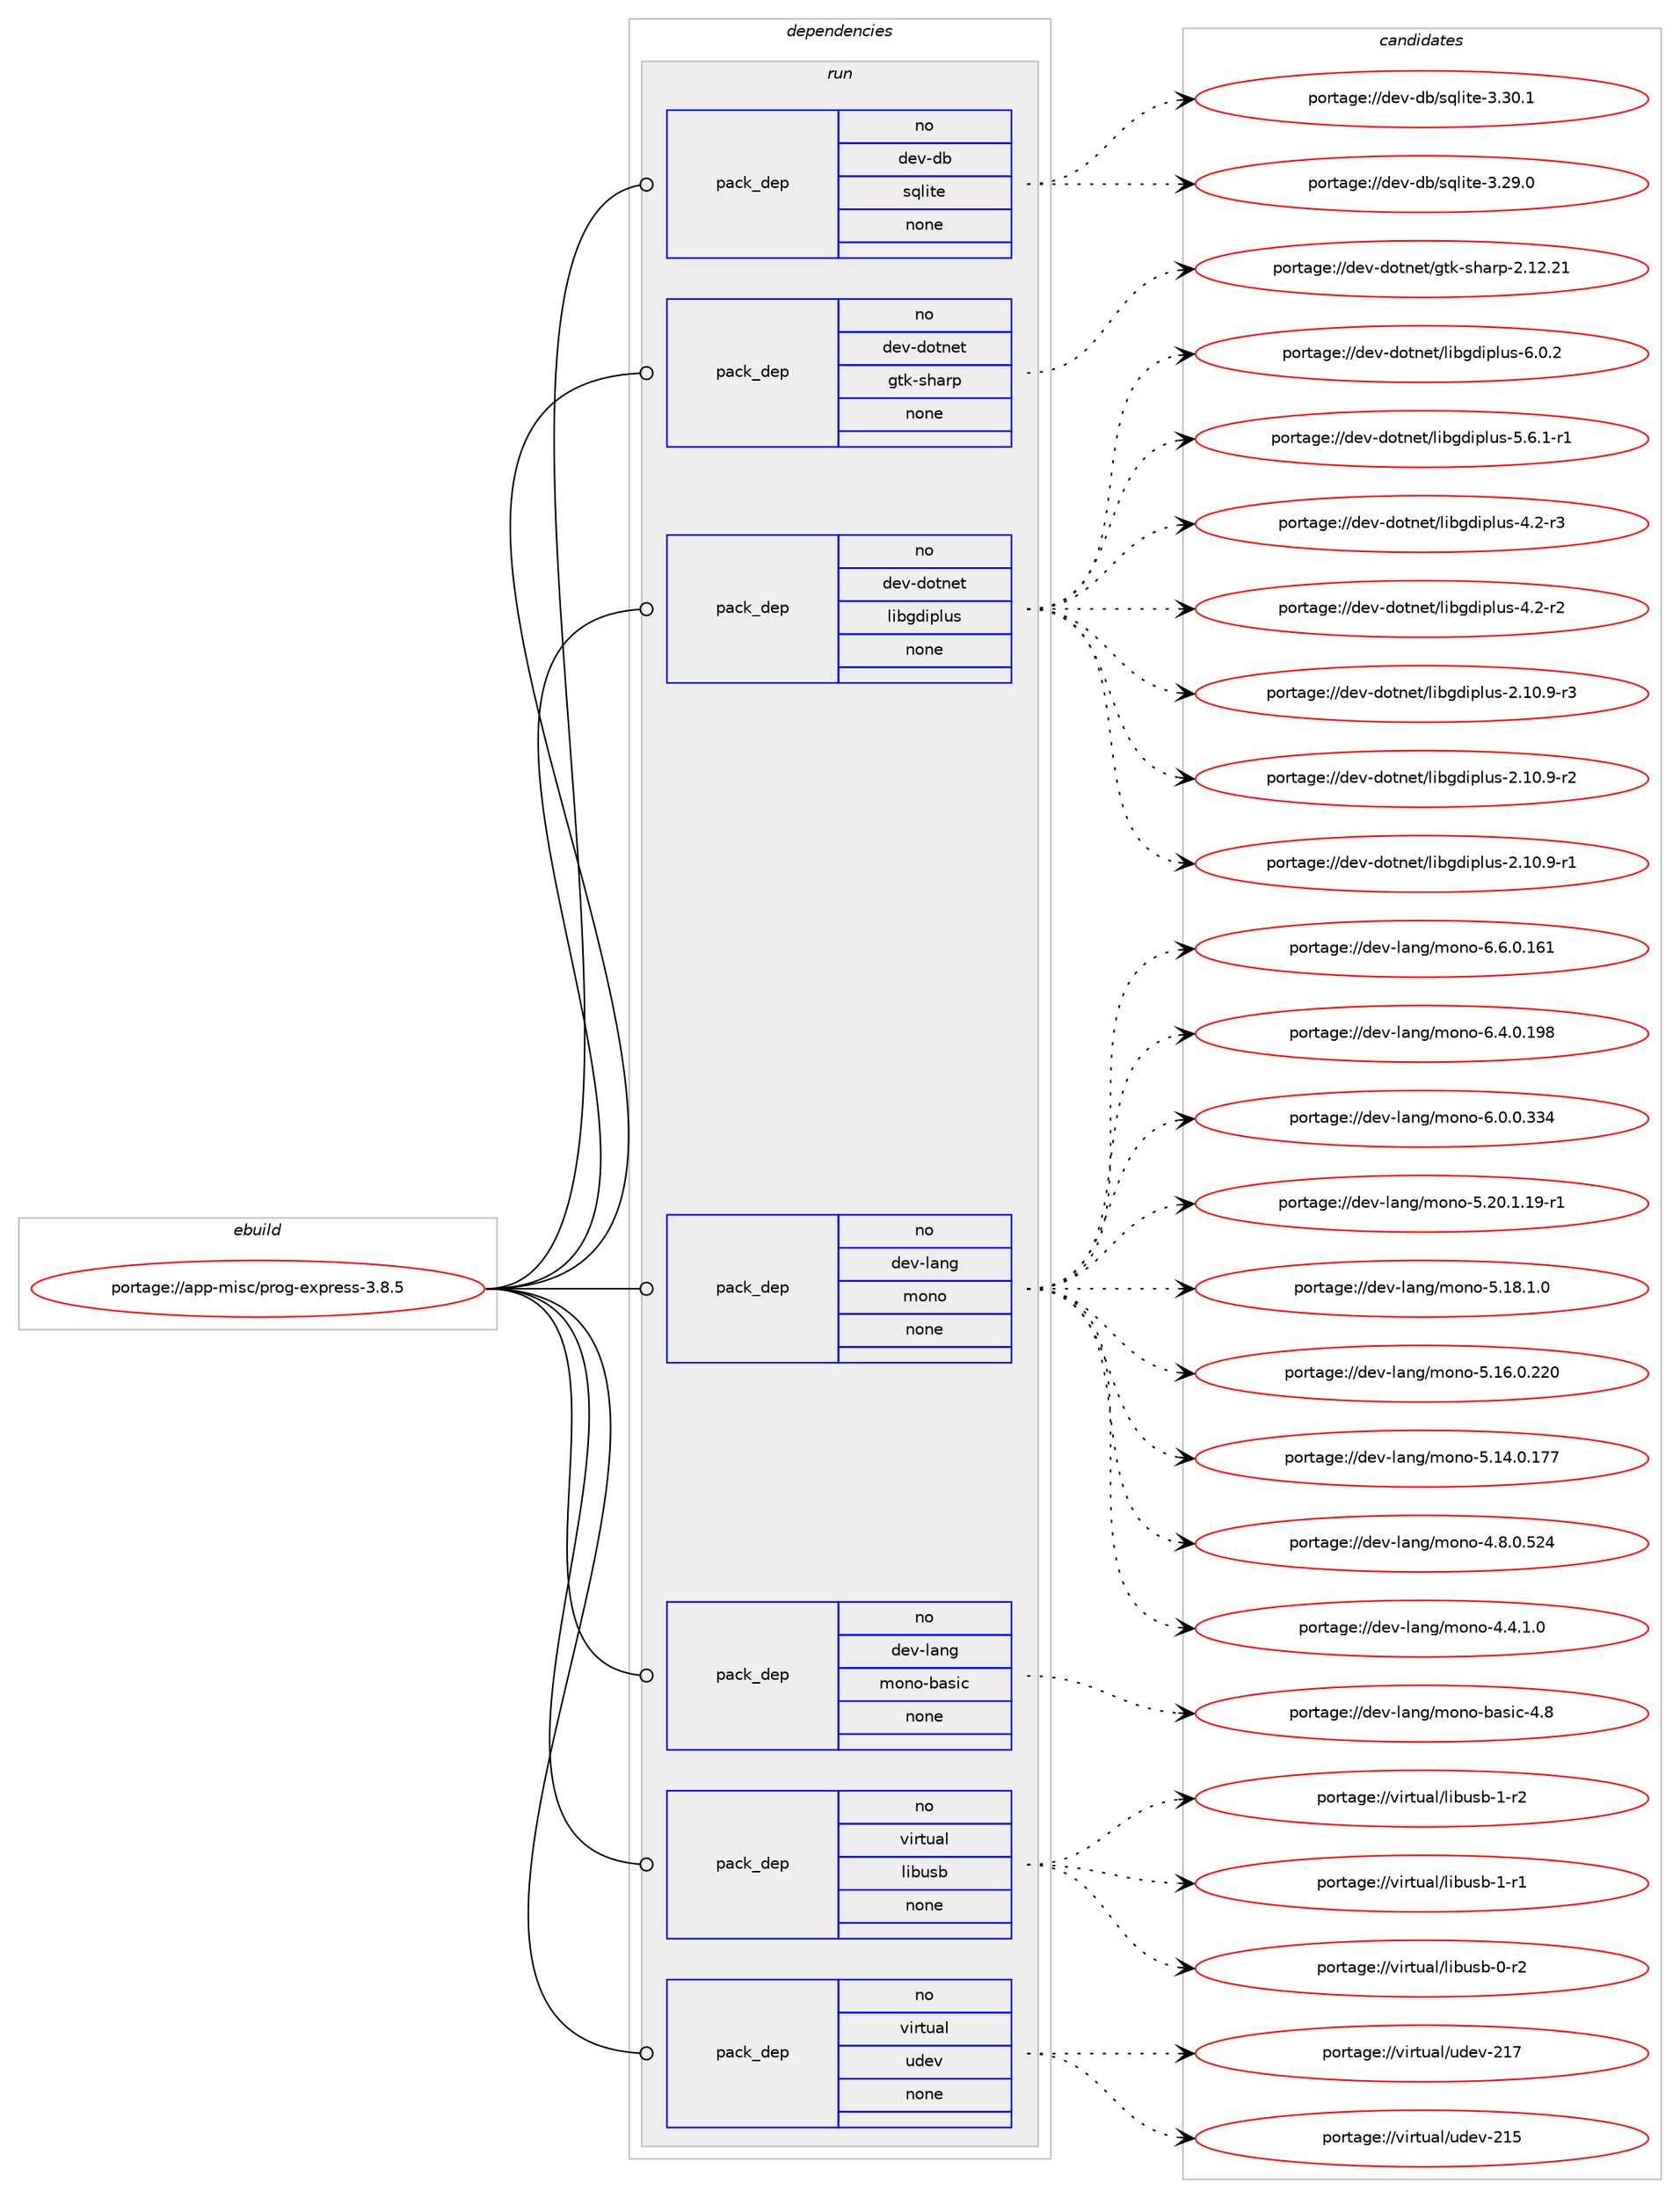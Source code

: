 digraph prolog {

# *************
# Graph options
# *************

newrank=true;
concentrate=true;
compound=true;
graph [rankdir=LR,fontname=Helvetica,fontsize=10,ranksep=1.5];#, ranksep=2.5, nodesep=0.2];
edge  [arrowhead=vee];
node  [fontname=Helvetica,fontsize=10];

# **********
# The ebuild
# **********

subgraph cluster_leftcol {
color=gray;
label=<<i>ebuild</i>>;
id [label="portage://app-misc/prog-express-3.8.5", color=red, width=4, href="../app-misc/prog-express-3.8.5.svg"];
}

# ****************
# The dependencies
# ****************

subgraph cluster_midcol {
color=gray;
label=<<i>dependencies</i>>;
subgraph cluster_compile {
fillcolor="#eeeeee";
style=filled;
label=<<i>compile</i>>;
}
subgraph cluster_compileandrun {
fillcolor="#eeeeee";
style=filled;
label=<<i>compile and run</i>>;
}
subgraph cluster_run {
fillcolor="#eeeeee";
style=filled;
label=<<i>run</i>>;
subgraph pack459327 {
dependency610438 [label=<<TABLE BORDER="0" CELLBORDER="1" CELLSPACING="0" CELLPADDING="4" WIDTH="220"><TR><TD ROWSPAN="6" CELLPADDING="30">pack_dep</TD></TR><TR><TD WIDTH="110">no</TD></TR><TR><TD>dev-db</TD></TR><TR><TD>sqlite</TD></TR><TR><TD>none</TD></TR><TR><TD></TD></TR></TABLE>>, shape=none, color=blue];
}
id:e -> dependency610438:w [weight=20,style="solid",arrowhead="odot"];
subgraph pack459328 {
dependency610439 [label=<<TABLE BORDER="0" CELLBORDER="1" CELLSPACING="0" CELLPADDING="4" WIDTH="220"><TR><TD ROWSPAN="6" CELLPADDING="30">pack_dep</TD></TR><TR><TD WIDTH="110">no</TD></TR><TR><TD>dev-dotnet</TD></TR><TR><TD>gtk-sharp</TD></TR><TR><TD>none</TD></TR><TR><TD></TD></TR></TABLE>>, shape=none, color=blue];
}
id:e -> dependency610439:w [weight=20,style="solid",arrowhead="odot"];
subgraph pack459329 {
dependency610440 [label=<<TABLE BORDER="0" CELLBORDER="1" CELLSPACING="0" CELLPADDING="4" WIDTH="220"><TR><TD ROWSPAN="6" CELLPADDING="30">pack_dep</TD></TR><TR><TD WIDTH="110">no</TD></TR><TR><TD>dev-dotnet</TD></TR><TR><TD>libgdiplus</TD></TR><TR><TD>none</TD></TR><TR><TD></TD></TR></TABLE>>, shape=none, color=blue];
}
id:e -> dependency610440:w [weight=20,style="solid",arrowhead="odot"];
subgraph pack459330 {
dependency610441 [label=<<TABLE BORDER="0" CELLBORDER="1" CELLSPACING="0" CELLPADDING="4" WIDTH="220"><TR><TD ROWSPAN="6" CELLPADDING="30">pack_dep</TD></TR><TR><TD WIDTH="110">no</TD></TR><TR><TD>dev-lang</TD></TR><TR><TD>mono</TD></TR><TR><TD>none</TD></TR><TR><TD></TD></TR></TABLE>>, shape=none, color=blue];
}
id:e -> dependency610441:w [weight=20,style="solid",arrowhead="odot"];
subgraph pack459331 {
dependency610442 [label=<<TABLE BORDER="0" CELLBORDER="1" CELLSPACING="0" CELLPADDING="4" WIDTH="220"><TR><TD ROWSPAN="6" CELLPADDING="30">pack_dep</TD></TR><TR><TD WIDTH="110">no</TD></TR><TR><TD>dev-lang</TD></TR><TR><TD>mono-basic</TD></TR><TR><TD>none</TD></TR><TR><TD></TD></TR></TABLE>>, shape=none, color=blue];
}
id:e -> dependency610442:w [weight=20,style="solid",arrowhead="odot"];
subgraph pack459332 {
dependency610443 [label=<<TABLE BORDER="0" CELLBORDER="1" CELLSPACING="0" CELLPADDING="4" WIDTH="220"><TR><TD ROWSPAN="6" CELLPADDING="30">pack_dep</TD></TR><TR><TD WIDTH="110">no</TD></TR><TR><TD>virtual</TD></TR><TR><TD>libusb</TD></TR><TR><TD>none</TD></TR><TR><TD></TD></TR></TABLE>>, shape=none, color=blue];
}
id:e -> dependency610443:w [weight=20,style="solid",arrowhead="odot"];
subgraph pack459333 {
dependency610444 [label=<<TABLE BORDER="0" CELLBORDER="1" CELLSPACING="0" CELLPADDING="4" WIDTH="220"><TR><TD ROWSPAN="6" CELLPADDING="30">pack_dep</TD></TR><TR><TD WIDTH="110">no</TD></TR><TR><TD>virtual</TD></TR><TR><TD>udev</TD></TR><TR><TD>none</TD></TR><TR><TD></TD></TR></TABLE>>, shape=none, color=blue];
}
id:e -> dependency610444:w [weight=20,style="solid",arrowhead="odot"];
}
}

# **************
# The candidates
# **************

subgraph cluster_choices {
rank=same;
color=gray;
label=<<i>candidates</i>>;

subgraph choice459327 {
color=black;
nodesep=1;
choice10010111845100984711511310810511610145514651484649 [label="portage://dev-db/sqlite-3.30.1", color=red, width=4,href="../dev-db/sqlite-3.30.1.svg"];
choice10010111845100984711511310810511610145514650574648 [label="portage://dev-db/sqlite-3.29.0", color=red, width=4,href="../dev-db/sqlite-3.29.0.svg"];
dependency610438:e -> choice10010111845100984711511310810511610145514651484649:w [style=dotted,weight="100"];
dependency610438:e -> choice10010111845100984711511310810511610145514650574648:w [style=dotted,weight="100"];
}
subgraph choice459328 {
color=black;
nodesep=1;
choice100101118451001111161101011164710311610745115104971141124550464950465049 [label="portage://dev-dotnet/gtk-sharp-2.12.21", color=red, width=4,href="../dev-dotnet/gtk-sharp-2.12.21.svg"];
dependency610439:e -> choice100101118451001111161101011164710311610745115104971141124550464950465049:w [style=dotted,weight="100"];
}
subgraph choice459329 {
color=black;
nodesep=1;
choice100101118451001111161101011164710810598103100105112108117115455446484650 [label="portage://dev-dotnet/libgdiplus-6.0.2", color=red, width=4,href="../dev-dotnet/libgdiplus-6.0.2.svg"];
choice1001011184510011111611010111647108105981031001051121081171154553465446494511449 [label="portage://dev-dotnet/libgdiplus-5.6.1-r1", color=red, width=4,href="../dev-dotnet/libgdiplus-5.6.1-r1.svg"];
choice100101118451001111161101011164710810598103100105112108117115455246504511451 [label="portage://dev-dotnet/libgdiplus-4.2-r3", color=red, width=4,href="../dev-dotnet/libgdiplus-4.2-r3.svg"];
choice100101118451001111161101011164710810598103100105112108117115455246504511450 [label="portage://dev-dotnet/libgdiplus-4.2-r2", color=red, width=4,href="../dev-dotnet/libgdiplus-4.2-r2.svg"];
choice100101118451001111161101011164710810598103100105112108117115455046494846574511451 [label="portage://dev-dotnet/libgdiplus-2.10.9-r3", color=red, width=4,href="../dev-dotnet/libgdiplus-2.10.9-r3.svg"];
choice100101118451001111161101011164710810598103100105112108117115455046494846574511450 [label="portage://dev-dotnet/libgdiplus-2.10.9-r2", color=red, width=4,href="../dev-dotnet/libgdiplus-2.10.9-r2.svg"];
choice100101118451001111161101011164710810598103100105112108117115455046494846574511449 [label="portage://dev-dotnet/libgdiplus-2.10.9-r1", color=red, width=4,href="../dev-dotnet/libgdiplus-2.10.9-r1.svg"];
dependency610440:e -> choice100101118451001111161101011164710810598103100105112108117115455446484650:w [style=dotted,weight="100"];
dependency610440:e -> choice1001011184510011111611010111647108105981031001051121081171154553465446494511449:w [style=dotted,weight="100"];
dependency610440:e -> choice100101118451001111161101011164710810598103100105112108117115455246504511451:w [style=dotted,weight="100"];
dependency610440:e -> choice100101118451001111161101011164710810598103100105112108117115455246504511450:w [style=dotted,weight="100"];
dependency610440:e -> choice100101118451001111161101011164710810598103100105112108117115455046494846574511451:w [style=dotted,weight="100"];
dependency610440:e -> choice100101118451001111161101011164710810598103100105112108117115455046494846574511450:w [style=dotted,weight="100"];
dependency610440:e -> choice100101118451001111161101011164710810598103100105112108117115455046494846574511449:w [style=dotted,weight="100"];
}
subgraph choice459330 {
color=black;
nodesep=1;
choice10010111845108971101034710911111011145544654464846495449 [label="portage://dev-lang/mono-6.6.0.161", color=red, width=4,href="../dev-lang/mono-6.6.0.161.svg"];
choice10010111845108971101034710911111011145544652464846495756 [label="portage://dev-lang/mono-6.4.0.198", color=red, width=4,href="../dev-lang/mono-6.4.0.198.svg"];
choice10010111845108971101034710911111011145544648464846515152 [label="portage://dev-lang/mono-6.0.0.334", color=red, width=4,href="../dev-lang/mono-6.0.0.334.svg"];
choice100101118451089711010347109111110111455346504846494649574511449 [label="portage://dev-lang/mono-5.20.1.19-r1", color=red, width=4,href="../dev-lang/mono-5.20.1.19-r1.svg"];
choice100101118451089711010347109111110111455346495646494648 [label="portage://dev-lang/mono-5.18.1.0", color=red, width=4,href="../dev-lang/mono-5.18.1.0.svg"];
choice1001011184510897110103471091111101114553464954464846505048 [label="portage://dev-lang/mono-5.16.0.220", color=red, width=4,href="../dev-lang/mono-5.16.0.220.svg"];
choice1001011184510897110103471091111101114553464952464846495555 [label="portage://dev-lang/mono-5.14.0.177", color=red, width=4,href="../dev-lang/mono-5.14.0.177.svg"];
choice10010111845108971101034710911111011145524656464846535052 [label="portage://dev-lang/mono-4.8.0.524", color=red, width=4,href="../dev-lang/mono-4.8.0.524.svg"];
choice1001011184510897110103471091111101114552465246494648 [label="portage://dev-lang/mono-4.4.1.0", color=red, width=4,href="../dev-lang/mono-4.4.1.0.svg"];
dependency610441:e -> choice10010111845108971101034710911111011145544654464846495449:w [style=dotted,weight="100"];
dependency610441:e -> choice10010111845108971101034710911111011145544652464846495756:w [style=dotted,weight="100"];
dependency610441:e -> choice10010111845108971101034710911111011145544648464846515152:w [style=dotted,weight="100"];
dependency610441:e -> choice100101118451089711010347109111110111455346504846494649574511449:w [style=dotted,weight="100"];
dependency610441:e -> choice100101118451089711010347109111110111455346495646494648:w [style=dotted,weight="100"];
dependency610441:e -> choice1001011184510897110103471091111101114553464954464846505048:w [style=dotted,weight="100"];
dependency610441:e -> choice1001011184510897110103471091111101114553464952464846495555:w [style=dotted,weight="100"];
dependency610441:e -> choice10010111845108971101034710911111011145524656464846535052:w [style=dotted,weight="100"];
dependency610441:e -> choice1001011184510897110103471091111101114552465246494648:w [style=dotted,weight="100"];
}
subgraph choice459331 {
color=black;
nodesep=1;
choice1001011184510897110103471091111101114598971151059945524656 [label="portage://dev-lang/mono-basic-4.8", color=red, width=4,href="../dev-lang/mono-basic-4.8.svg"];
dependency610442:e -> choice1001011184510897110103471091111101114598971151059945524656:w [style=dotted,weight="100"];
}
subgraph choice459332 {
color=black;
nodesep=1;
choice1181051141161179710847108105981171159845494511450 [label="portage://virtual/libusb-1-r2", color=red, width=4,href="../virtual/libusb-1-r2.svg"];
choice1181051141161179710847108105981171159845494511449 [label="portage://virtual/libusb-1-r1", color=red, width=4,href="../virtual/libusb-1-r1.svg"];
choice1181051141161179710847108105981171159845484511450 [label="portage://virtual/libusb-0-r2", color=red, width=4,href="../virtual/libusb-0-r2.svg"];
dependency610443:e -> choice1181051141161179710847108105981171159845494511450:w [style=dotted,weight="100"];
dependency610443:e -> choice1181051141161179710847108105981171159845494511449:w [style=dotted,weight="100"];
dependency610443:e -> choice1181051141161179710847108105981171159845484511450:w [style=dotted,weight="100"];
}
subgraph choice459333 {
color=black;
nodesep=1;
choice118105114116117971084711710010111845504955 [label="portage://virtual/udev-217", color=red, width=4,href="../virtual/udev-217.svg"];
choice118105114116117971084711710010111845504953 [label="portage://virtual/udev-215", color=red, width=4,href="../virtual/udev-215.svg"];
dependency610444:e -> choice118105114116117971084711710010111845504955:w [style=dotted,weight="100"];
dependency610444:e -> choice118105114116117971084711710010111845504953:w [style=dotted,weight="100"];
}
}

}
